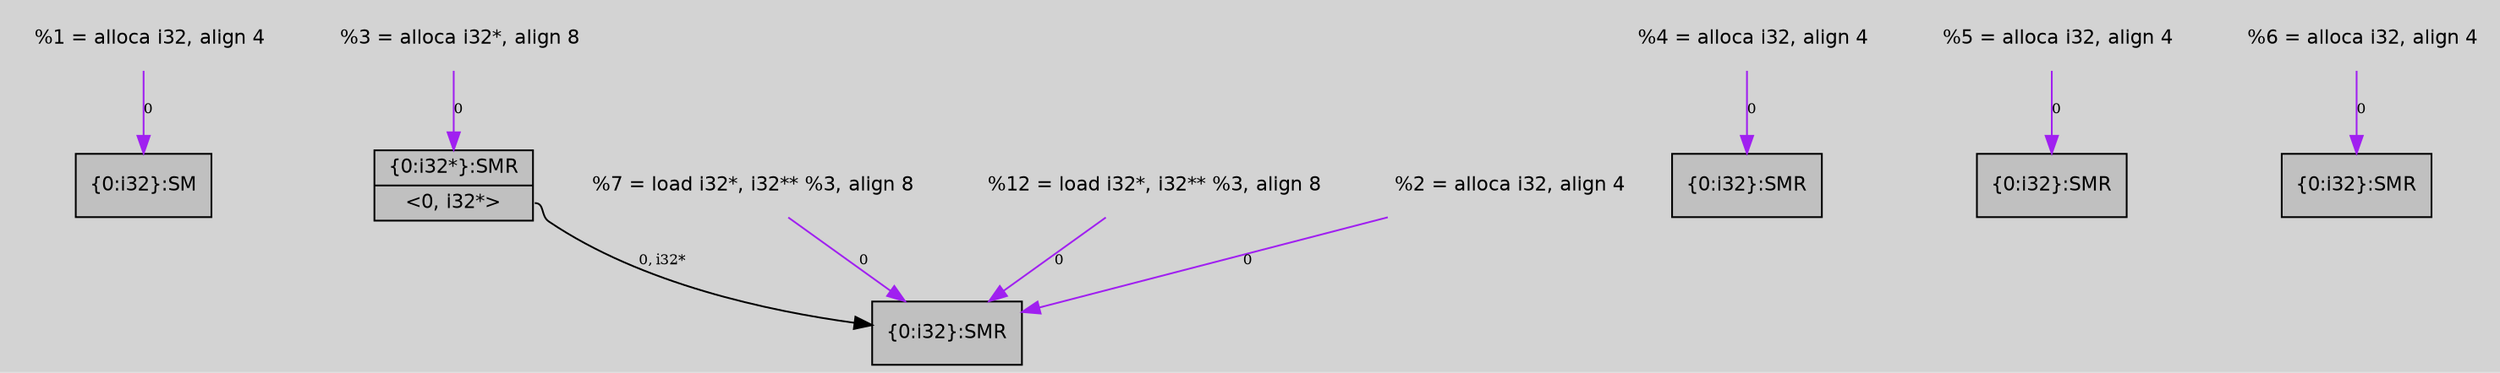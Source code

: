 digraph unnamed {
	graph [center=true, ratio=true, bgcolor=lightgray, fontname=Helvetica];
	node  [fontname=Helvetica, fontsize=11];

	Node0x7fd4aa501710 [shape=record,fillcolor=gray, style=filled,label="{\{0:i32\}:SM}"];
	Node0x7fd4aa5017b0 [shape=record,fillcolor=gray, style=filled,label="{\{0:i32\}:SMR}"];
	Node0x7fd4aa501880 [shape=record,fillcolor=gray, style=filled,label="{\{0:i32*\}:SMR|{<s0>\<0, i32*\>}}"];
	Node0x7fd4aa501990 [shape=record,fillcolor=gray, style=filled,label="{\{0:i32\}:SMR}"];
	Node0x7fd4aa501a70 [shape=record,fillcolor=gray, style=filled,label="{\{0:i32\}:SMR}"];
	Node0x7fd4aa501bd0 [shape=record,fillcolor=gray, style=filled,label="{\{0:i32\}:SMR}"];
	Node0x7fd4aa40ad48 [shape=plaintext, label ="  %3 = alloca i32*, align 8"];
	Node0x7fd4aa40ad48 -> Node0x7fd4aa501880[arrowtail=tee,label="0",fontsize=8,color=purple];
	Node0x7fd4aa40ada8 [shape=plaintext, label ="  %4 = alloca i32, align 4"];
	Node0x7fd4aa40ada8 -> Node0x7fd4aa501990[arrowtail=tee,label="0",fontsize=8,color=purple];
	Node0x7fd4aa40b158 [shape=plaintext, label ="  %7 = load i32*, i32** %3, align 8"];
	Node0x7fd4aa40b158 -> Node0x7fd4aa5017b0[arrowtail=tee,label="0",fontsize=8,color=purple];
	Node0x7fd4aa40b4a8 [shape=plaintext, label ="  %12 = load i32*, i32** %3, align 8"];
	Node0x7fd4aa40b4a8 -> Node0x7fd4aa5017b0[arrowtail=tee,label="0",fontsize=8,color=purple];
	Node0x7fd4aa40ac48 [shape=plaintext, label ="  %1 = alloca i32, align 4"];
	Node0x7fd4aa40ac48 -> Node0x7fd4aa501710[arrowtail=tee,label="0",fontsize=8,color=purple];
	Node0x7fd4aa40ace8 [shape=plaintext, label ="  %2 = alloca i32, align 4"];
	Node0x7fd4aa40ace8 -> Node0x7fd4aa5017b0[arrowtail=tee,label="0",fontsize=8,color=purple];
	Node0x7fd4aa40ae48 [shape=plaintext, label ="  %5 = alloca i32, align 4"];
	Node0x7fd4aa40ae48 -> Node0x7fd4aa501a70[arrowtail=tee,label="0",fontsize=8,color=purple];
	Node0x7fd4aa40aea8 [shape=plaintext, label ="  %6 = alloca i32, align 4"];
	Node0x7fd4aa40aea8 -> Node0x7fd4aa501bd0[arrowtail=tee,label="0",fontsize=8,color=purple];
	Node0x7fd4aa501880:s0 -> Node0x7fd4aa5017b0[arrowtail=tee,label="0, i32*",fontsize=8];
}

